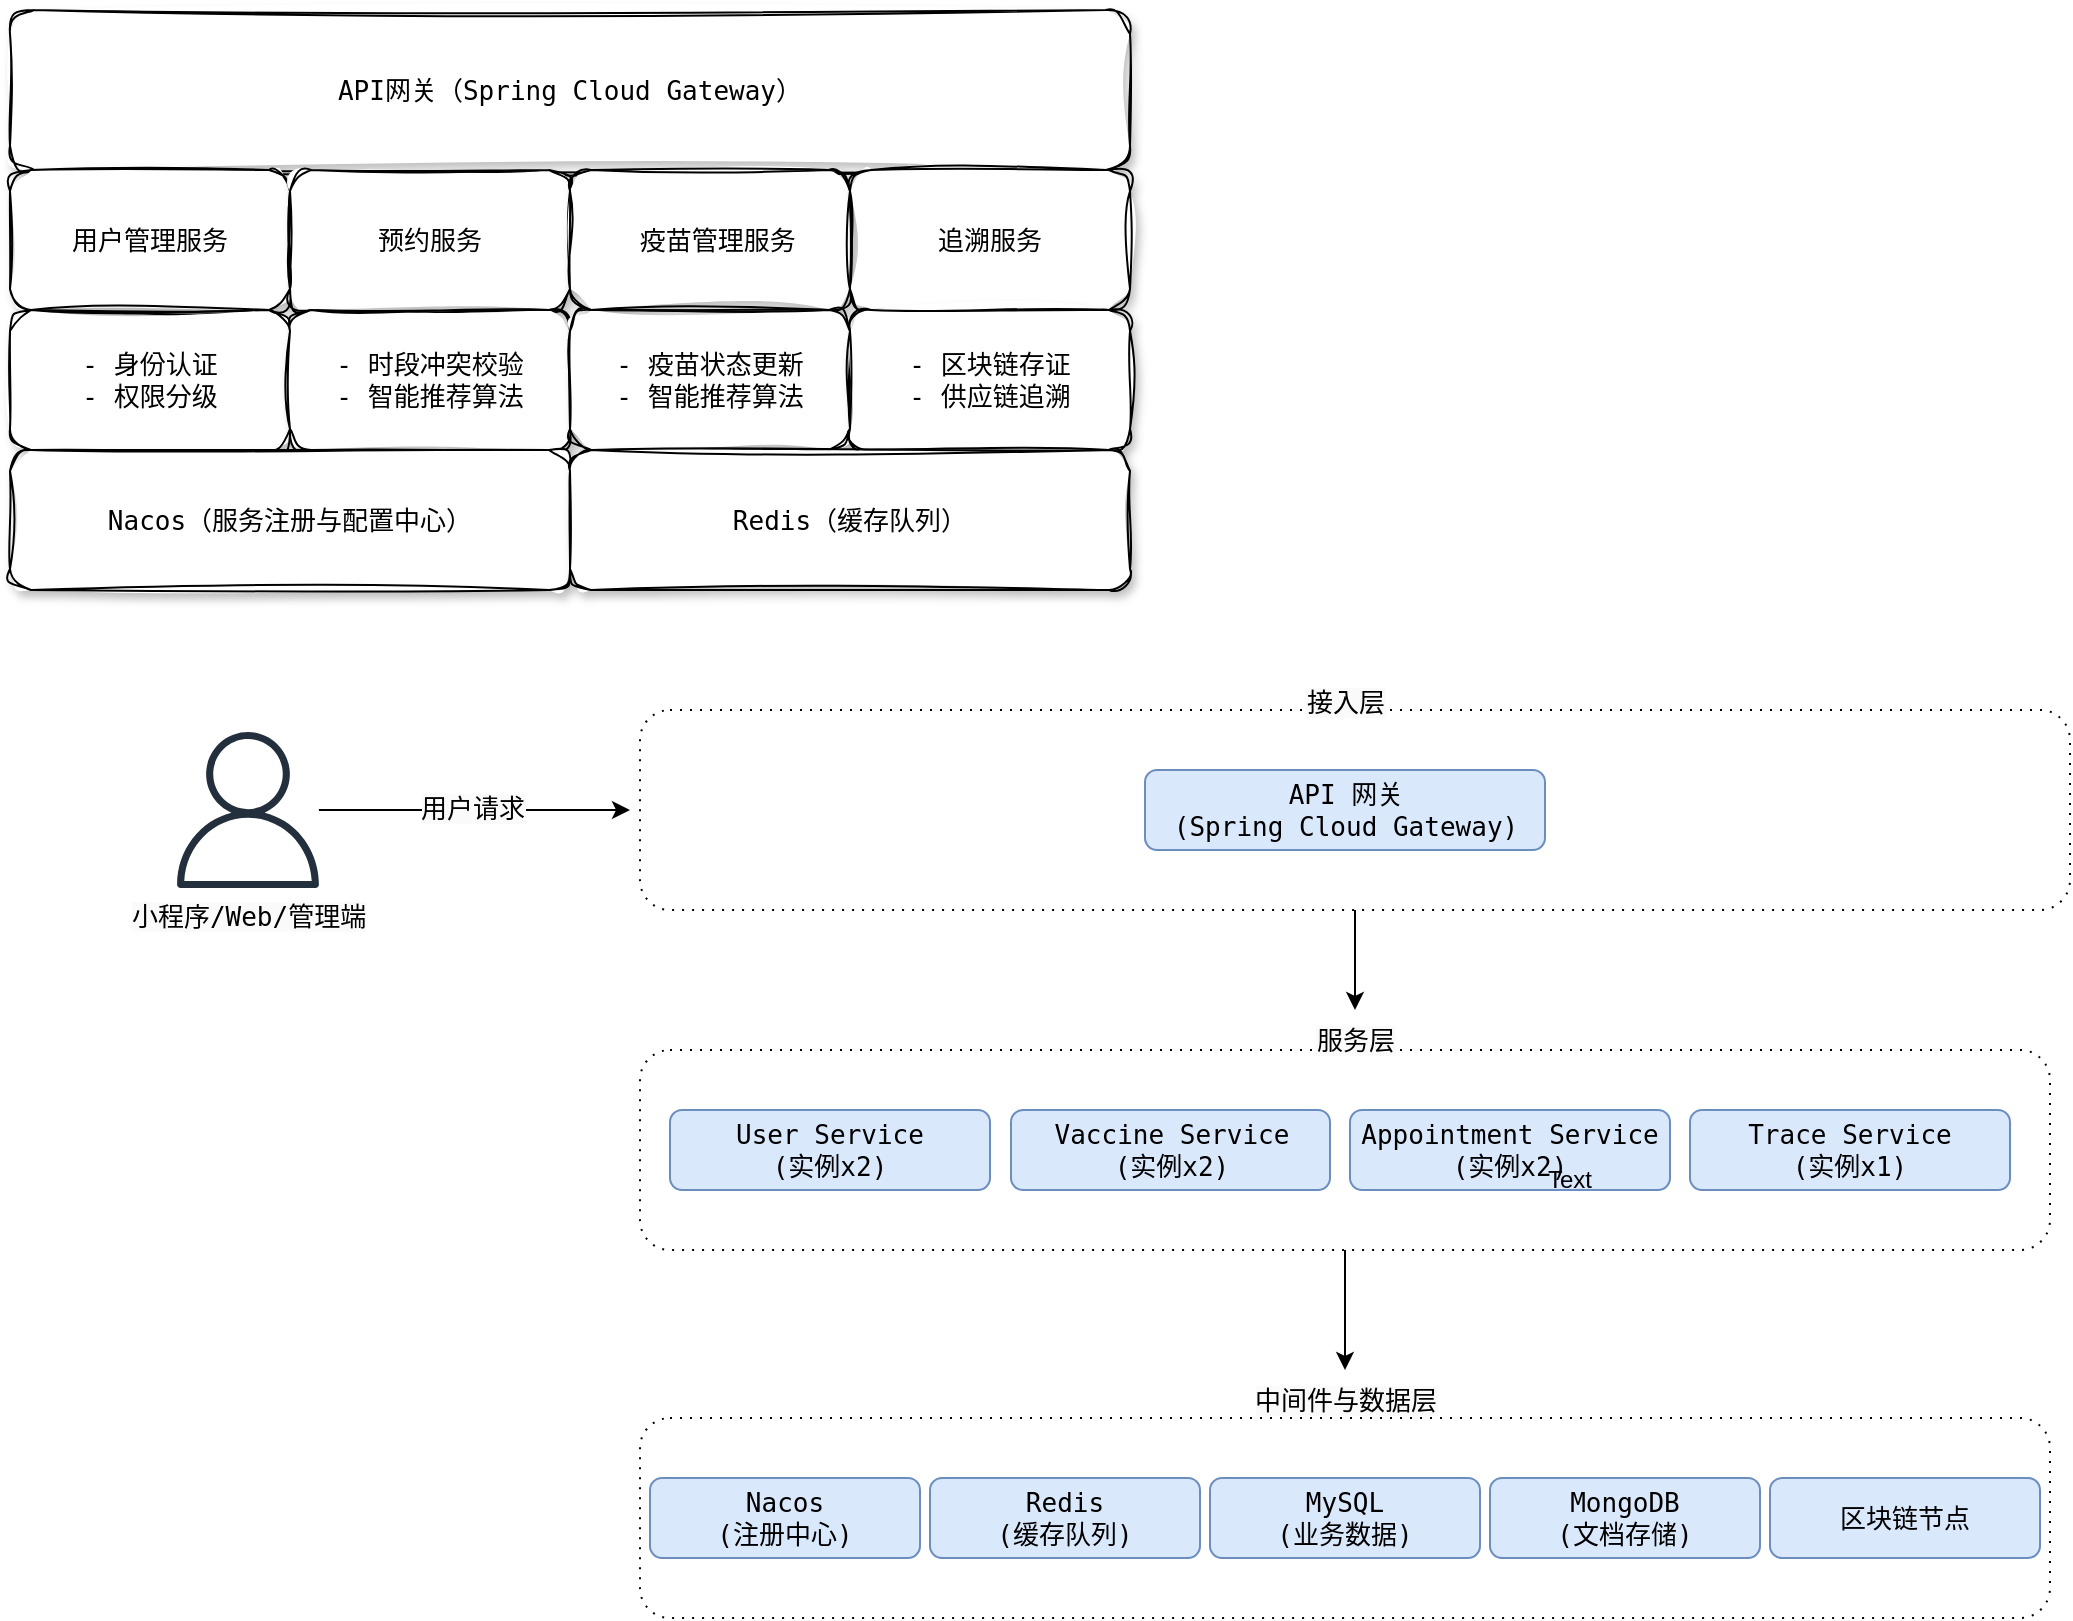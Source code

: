 <mxfile version="27.0.3">
  <diagram name="第 1 页" id="VxLmsfFl5GbTY4NfgnjO">
    <mxGraphModel dx="1034" dy="1402" grid="1" gridSize="10" guides="1" tooltips="1" connect="1" arrows="1" fold="1" page="1" pageScale="1" pageWidth="1169" pageHeight="827" background="none" math="0" shadow="0">
      <root>
        <mxCell id="0" />
        <mxCell id="1" parent="0" />
        <mxCell id="P-O2WmCgX-pvdEC-6ExG-1" value="&lt;span style=&quot;font-family: &amp;quot;Cascadia Code&amp;quot;, &amp;quot;Fira Code&amp;quot;, Consolas, monospace; font-size: 13px; text-align: start; white-space: pre;&quot;&gt;API网关（Spring Cloud Gateway）&lt;/span&gt;" style="rounded=1;whiteSpace=wrap;html=1;labelBackgroundColor=none;fontColor=default;textShadow=0;glass=0;shadow=1;sketch=1;curveFitting=1;jiggle=2;" parent="1" vertex="1">
          <mxGeometry x="10" y="-290" width="560" height="80" as="geometry" />
        </mxCell>
        <mxCell id="P-O2WmCgX-pvdEC-6ExG-2" value="&lt;span style=&quot;font-family: &amp;quot;Cascadia Code&amp;quot;, &amp;quot;Fira Code&amp;quot;, Consolas, monospace; font-size: 13px; text-align: start; white-space: pre;&quot;&gt;用户管理服务&lt;/span&gt;" style="rounded=1;whiteSpace=wrap;html=1;labelBackgroundColor=none;fontColor=default;textShadow=0;glass=0;shadow=1;sketch=1;curveFitting=1;jiggle=2;" parent="1" vertex="1">
          <mxGeometry x="10" y="-210" width="140" height="70" as="geometry" />
        </mxCell>
        <mxCell id="P-O2WmCgX-pvdEC-6ExG-5" value="&lt;span style=&quot;font-family: &amp;quot;Cascadia Code&amp;quot;, &amp;quot;Fira Code&amp;quot;, Consolas, monospace; font-size: 13px; text-align: start; white-space: pre;&quot;&gt;预约服务&lt;/span&gt;" style="rounded=1;whiteSpace=wrap;html=1;labelBackgroundColor=none;fontColor=default;textShadow=0;glass=0;shadow=1;sketch=1;curveFitting=1;jiggle=2;" parent="1" vertex="1">
          <mxGeometry x="150" y="-210" width="140" height="70" as="geometry" />
        </mxCell>
        <mxCell id="P-O2WmCgX-pvdEC-6ExG-6" value="&lt;span style=&quot;font-family: &amp;quot;Cascadia Code&amp;quot;, &amp;quot;Fira Code&amp;quot;, Consolas, monospace; font-size: 13px; text-align: start; white-space: pre;&quot;&gt; 疫苗管理服务&lt;/span&gt;" style="rounded=1;whiteSpace=wrap;html=1;labelBackgroundColor=none;fontColor=default;textShadow=0;glass=0;shadow=1;sketch=1;curveFitting=1;jiggle=2;" parent="1" vertex="1">
          <mxGeometry x="290" y="-210" width="140" height="70" as="geometry" />
        </mxCell>
        <mxCell id="P-O2WmCgX-pvdEC-6ExG-7" value="&lt;span style=&quot;font-family: &amp;quot;Cascadia Code&amp;quot;, &amp;quot;Fira Code&amp;quot;, Consolas, monospace; font-size: 13px; text-align: start; white-space: pre;&quot;&gt;追溯服务&lt;/span&gt;" style="rounded=1;whiteSpace=wrap;html=1;labelBackgroundColor=none;fontColor=default;textShadow=0;glass=0;shadow=1;sketch=1;curveFitting=1;jiggle=2;" parent="1" vertex="1">
          <mxGeometry x="430" y="-210" width="140" height="70" as="geometry" />
        </mxCell>
        <mxCell id="P-O2WmCgX-pvdEC-6ExG-8" value="&lt;span style=&quot;font-family: &amp;quot;Cascadia Code&amp;quot;, &amp;quot;Fira Code&amp;quot;, Consolas, monospace; font-size: 13px; text-align: start; white-space: pre;&quot;&gt;- 身份认证&lt;br&gt;- 权限分级&lt;br&gt;&lt;/span&gt;" style="rounded=1;whiteSpace=wrap;html=1;labelBackgroundColor=none;fontColor=default;textShadow=0;glass=0;shadow=1;sketch=1;curveFitting=1;jiggle=2;" parent="1" vertex="1">
          <mxGeometry x="10" y="-140" width="140" height="70" as="geometry" />
        </mxCell>
        <mxCell id="P-O2WmCgX-pvdEC-6ExG-9" value="&lt;span style=&quot;font-family: &amp;quot;Cascadia Code&amp;quot;, &amp;quot;Fira Code&amp;quot;, Consolas, monospace; font-size: 13px; text-align: start; white-space: pre;&quot;&gt;- 时段冲突校验&lt;br&gt;- 智能推荐算法&lt;br&gt;&lt;/span&gt;" style="rounded=1;whiteSpace=wrap;html=1;labelBackgroundColor=none;fontColor=default;textShadow=0;glass=0;shadow=1;sketch=1;curveFitting=1;jiggle=2;" parent="1" vertex="1">
          <mxGeometry x="150" y="-140" width="140" height="70" as="geometry" />
        </mxCell>
        <mxCell id="P-O2WmCgX-pvdEC-6ExG-10" value="&lt;span style=&quot;font-family: &amp;quot;Cascadia Code&amp;quot;, &amp;quot;Fira Code&amp;quot;, Consolas, monospace; font-size: 13px; text-align: start; white-space: pre;&quot;&gt;- 疫苗状态更新&lt;br&gt;- 智能推荐算法&lt;/span&gt;" style="rounded=1;whiteSpace=wrap;html=1;labelBackgroundColor=none;fontColor=default;textShadow=0;glass=0;shadow=1;sketch=1;curveFitting=1;jiggle=2;" parent="1" vertex="1">
          <mxGeometry x="290" y="-140" width="140" height="70" as="geometry" />
        </mxCell>
        <mxCell id="P-O2WmCgX-pvdEC-6ExG-11" value="&lt;span style=&quot;font-family: &amp;quot;Cascadia Code&amp;quot;, &amp;quot;Fira Code&amp;quot;, Consolas, monospace; font-size: 13px; text-align: start; white-space: pre;&quot;&gt;- 区块链存证&lt;br&gt;- 供应链追溯&lt;br&gt;&lt;/span&gt;" style="rounded=1;whiteSpace=wrap;html=1;labelBackgroundColor=none;fontColor=default;textShadow=0;glass=0;shadow=1;sketch=1;curveFitting=1;jiggle=2;" parent="1" vertex="1">
          <mxGeometry x="430" y="-140" width="140" height="70" as="geometry" />
        </mxCell>
        <mxCell id="P-O2WmCgX-pvdEC-6ExG-12" value="&lt;span style=&quot;font-family: &amp;quot;Cascadia Code&amp;quot;, &amp;quot;Fira Code&amp;quot;, Consolas, monospace; font-size: 13px; text-align: start; white-space: pre;&quot;&gt;Nacos（服务注册与配置中心）&lt;/span&gt;" style="rounded=1;whiteSpace=wrap;html=1;labelBackgroundColor=none;fontColor=default;textShadow=0;glass=0;shadow=1;sketch=1;curveFitting=1;jiggle=2;" parent="1" vertex="1">
          <mxGeometry x="10" y="-70" width="280" height="70" as="geometry" />
        </mxCell>
        <mxCell id="P-O2WmCgX-pvdEC-6ExG-14" value="&lt;span style=&quot;font-family: &amp;quot;Cascadia Code&amp;quot;, &amp;quot;Fira Code&amp;quot;, Consolas, monospace; font-size: 13px; text-align: start; white-space: pre;&quot;&gt;Redis（缓存队列）&lt;/span&gt;" style="rounded=1;whiteSpace=wrap;html=1;labelBackgroundColor=none;fontColor=default;textShadow=0;glass=0;shadow=1;sketch=1;curveFitting=1;jiggle=2;" parent="1" vertex="1">
          <mxGeometry x="290" y="-70" width="280" height="70" as="geometry" />
        </mxCell>
        <mxCell id="RYndFMLu5m47OOJ0UMc0-26" value="" style="edgeStyle=orthogonalEdgeStyle;rounded=0;orthogonalLoop=1;jettySize=auto;html=1;" edge="1" parent="1" source="RYndFMLu5m47OOJ0UMc0-2" target="RYndFMLu5m47OOJ0UMc0-22">
          <mxGeometry relative="1" as="geometry" />
        </mxCell>
        <mxCell id="RYndFMLu5m47OOJ0UMc0-2" value="" style="rounded=1;whiteSpace=wrap;html=1;dashed=1;dashPattern=1 4;fillColor=none;" vertex="1" parent="1">
          <mxGeometry x="325" y="60" width="715" height="100" as="geometry" />
        </mxCell>
        <mxCell id="RYndFMLu5m47OOJ0UMc0-1" value="&lt;span style=&quot;font-family: &amp;quot;Cascadia Code&amp;quot;, &amp;quot;Fira Code&amp;quot;, Consolas, monospace; font-size: 13px; text-align: start; white-space: pre;&quot;&gt;API 网关&lt;br&gt;&lt;/span&gt;&lt;span style=&quot;font-family: &amp;quot;Cascadia Code&amp;quot;, &amp;quot;Fira Code&amp;quot;, Consolas, monospace; font-size: 13px; text-align: start; white-space: pre;&quot;&gt;(Spring Cloud Gateway)&lt;/span&gt;&lt;span style=&quot;font-family: &amp;quot;Cascadia Code&amp;quot;, &amp;quot;Fira Code&amp;quot;, Consolas, monospace; font-size: 13px; text-align: start; white-space: pre;&quot;&gt;&lt;/span&gt;" style="rounded=1;whiteSpace=wrap;html=1;fillColor=#dae8fc;strokeColor=#6c8ebf;fontColor=default;labelBackgroundColor=none;" vertex="1" parent="1">
          <mxGeometry x="577.5" y="90" width="200" height="40" as="geometry" />
        </mxCell>
        <mxCell id="RYndFMLu5m47OOJ0UMc0-5" style="edgeStyle=orthogonalEdgeStyle;rounded=0;orthogonalLoop=1;jettySize=auto;html=1;" edge="1" parent="1" source="RYndFMLu5m47OOJ0UMc0-3">
          <mxGeometry relative="1" as="geometry">
            <mxPoint x="320" y="110" as="targetPoint" />
          </mxGeometry>
        </mxCell>
        <mxCell id="RYndFMLu5m47OOJ0UMc0-6" value="&lt;span style=&quot;font-family: &amp;quot;Cascadia Code&amp;quot;, &amp;quot;Fira Code&amp;quot;, Consolas, monospace; font-size: 13px; text-align: start; white-space-collapse: preserve; background-color: rgb(250, 250, 250);&quot;&gt;用户请求&lt;/span&gt;" style="edgeLabel;html=1;align=center;verticalAlign=middle;resizable=0;points=[];" vertex="1" connectable="0" parent="RYndFMLu5m47OOJ0UMc0-5">
          <mxGeometry x="-0.019" y="1" relative="1" as="geometry">
            <mxPoint as="offset" />
          </mxGeometry>
        </mxCell>
        <mxCell id="RYndFMLu5m47OOJ0UMc0-3" value="&lt;span style=&quot;color: rgb(0, 0, 0); font-family: &amp;quot;Cascadia Code&amp;quot;, &amp;quot;Fira Code&amp;quot;, Consolas, monospace; font-size: 13px; text-align: start; white-space-collapse: preserve; background-color: rgb(250, 250, 250);&quot;&gt;小程序/Web/管理端&lt;/span&gt;" style="sketch=0;outlineConnect=0;fontColor=#232F3E;gradientColor=none;fillColor=#232F3D;strokeColor=none;dashed=0;verticalLabelPosition=bottom;verticalAlign=top;align=center;html=1;fontSize=12;fontStyle=0;aspect=fixed;pointerEvents=1;shape=mxgraph.aws4.user;" vertex="1" parent="1">
          <mxGeometry x="90" y="71" width="78" height="78" as="geometry" />
        </mxCell>
        <mxCell id="RYndFMLu5m47OOJ0UMc0-27" value="" style="edgeStyle=orthogonalEdgeStyle;rounded=0;orthogonalLoop=1;jettySize=auto;html=1;" edge="1" parent="1" source="RYndFMLu5m47OOJ0UMc0-7" target="RYndFMLu5m47OOJ0UMc0-23">
          <mxGeometry relative="1" as="geometry" />
        </mxCell>
        <mxCell id="RYndFMLu5m47OOJ0UMc0-7" value="" style="rounded=1;whiteSpace=wrap;html=1;dashed=1;dashPattern=1 4;fillColor=none;labelBackgroundColor=none;" vertex="1" parent="1">
          <mxGeometry x="325" y="230" width="705" height="100" as="geometry" />
        </mxCell>
        <mxCell id="RYndFMLu5m47OOJ0UMc0-8" value="&lt;span style=&quot;font-family: &amp;quot;Cascadia Code&amp;quot;, &amp;quot;Fira Code&amp;quot;, Consolas, monospace; font-size: 13px; text-align: start; white-space: pre;&quot;&gt;User &lt;/span&gt;&lt;span style=&quot;font-family: &amp;quot;Cascadia Code&amp;quot;, &amp;quot;Fira Code&amp;quot;, Consolas, monospace; font-size: 13px; text-align: start; white-space: pre;&quot;&gt;Service&lt;br&gt;(实例x2)&lt;br&gt;&lt;/span&gt;" style="rounded=1;whiteSpace=wrap;html=1;fillColor=#dae8fc;strokeColor=#6c8ebf;fontColor=default;labelBackgroundColor=none;" vertex="1" parent="1">
          <mxGeometry x="340" y="260" width="160" height="40" as="geometry" />
        </mxCell>
        <mxCell id="RYndFMLu5m47OOJ0UMc0-9" value="&lt;span style=&quot;font-family: &amp;quot;Cascadia Code&amp;quot;, &amp;quot;Fira Code&amp;quot;, Consolas, monospace; font-size: 13px; text-align: start; white-space: pre;&quot;&gt;Vaccine &lt;/span&gt;&lt;span style=&quot;font-family: &amp;quot;Cascadia Code&amp;quot;, &amp;quot;Fira Code&amp;quot;, Consolas, monospace; font-size: 13px; text-align: start; white-space: pre;&quot;&gt;Service&lt;br&gt;(实例x2)&lt;br&gt;&lt;/span&gt;" style="rounded=1;whiteSpace=wrap;html=1;fillColor=#dae8fc;strokeColor=#6c8ebf;fontColor=default;labelBackgroundColor=none;" vertex="1" parent="1">
          <mxGeometry x="510.5" y="260" width="159.5" height="40" as="geometry" />
        </mxCell>
        <mxCell id="RYndFMLu5m47OOJ0UMc0-10" value="&lt;span style=&quot;font-family: &amp;quot;Cascadia Code&amp;quot;, &amp;quot;Fira Code&amp;quot;, Consolas, monospace; font-size: 13px; text-align: start; white-space: pre;&quot;&gt;Appointment &lt;/span&gt;&lt;span style=&quot;font-family: &amp;quot;Cascadia Code&amp;quot;, &amp;quot;Fira Code&amp;quot;, Consolas, monospace; font-size: 13px; text-align: start; white-space: pre;&quot;&gt;Service&lt;br&gt;(实例x2)&lt;br&gt;&lt;/span&gt;" style="rounded=1;whiteSpace=wrap;html=1;fillColor=#dae8fc;strokeColor=#6c8ebf;fontColor=default;labelBackgroundColor=none;" vertex="1" parent="1">
          <mxGeometry x="680" y="260" width="160" height="40" as="geometry" />
        </mxCell>
        <mxCell id="RYndFMLu5m47OOJ0UMc0-11" value="&lt;span style=&quot;font-family: &amp;quot;Cascadia Code&amp;quot;, &amp;quot;Fira Code&amp;quot;, Consolas, monospace; font-size: 13px; text-align: start; white-space: pre;&quot;&gt;Trace &lt;/span&gt;&lt;span style=&quot;font-family: &amp;quot;Cascadia Code&amp;quot;, &amp;quot;Fira Code&amp;quot;, Consolas, monospace; font-size: 13px; text-align: start; white-space: pre;&quot;&gt;Service&lt;br&gt;(实例x1)&lt;br&gt;&lt;/span&gt;" style="rounded=1;whiteSpace=wrap;html=1;fillColor=#dae8fc;strokeColor=#6c8ebf;fontColor=default;labelBackgroundColor=none;" vertex="1" parent="1">
          <mxGeometry x="850" y="260" width="160" height="40" as="geometry" />
        </mxCell>
        <mxCell id="RYndFMLu5m47OOJ0UMc0-12" value="" style="rounded=1;whiteSpace=wrap;html=1;dashed=1;dashPattern=1 4;fillColor=none;labelBackgroundColor=none;fontColor=default;" vertex="1" parent="1">
          <mxGeometry x="325" y="414" width="705" height="100" as="geometry" />
        </mxCell>
        <mxCell id="RYndFMLu5m47OOJ0UMc0-13" value="&lt;span style=&quot;font-family: &amp;quot;Cascadia Code&amp;quot;, &amp;quot;Fira Code&amp;quot;, Consolas, monospace; font-size: 13px; text-align: start; white-space: pre;&quot;&gt;Nacos&lt;br&gt;(注册中心)&lt;br&gt;&lt;/span&gt;&lt;span style=&quot;font-family: &amp;quot;Cascadia Code&amp;quot;, &amp;quot;Fira Code&amp;quot;, Consolas, monospace; font-size: 13px; text-align: start; white-space: pre;&quot;&gt;&lt;/span&gt;" style="rounded=1;whiteSpace=wrap;html=1;fillColor=#dae8fc;strokeColor=#6c8ebf;fontColor=default;labelBackgroundColor=none;" vertex="1" parent="1">
          <mxGeometry x="330" y="444" width="135" height="40" as="geometry" />
        </mxCell>
        <mxCell id="RYndFMLu5m47OOJ0UMc0-14" value="&lt;span style=&quot;font-family: &amp;quot;Cascadia Code&amp;quot;, &amp;quot;Fira Code&amp;quot;, Consolas, monospace; font-size: 13px; text-align: start; white-space: pre;&quot;&gt;Redis&lt;br&gt;(缓存队列)&lt;br&gt;&lt;/span&gt;" style="rounded=1;whiteSpace=wrap;html=1;fillColor=#dae8fc;strokeColor=#6c8ebf;fontColor=default;labelBackgroundColor=none;" vertex="1" parent="1">
          <mxGeometry x="470" y="444" width="135" height="40" as="geometry" />
        </mxCell>
        <mxCell id="RYndFMLu5m47OOJ0UMc0-15" value="&lt;span style=&quot;font-family: &amp;quot;Cascadia Code&amp;quot;, &amp;quot;Fira Code&amp;quot;, Consolas, monospace; font-size: 13px; text-align: start; white-space: pre;&quot;&gt;MySQL&lt;br&gt;(业务数据)&lt;br&gt;&lt;/span&gt;" style="rounded=1;whiteSpace=wrap;html=1;fillColor=#dae8fc;strokeColor=#6c8ebf;fontColor=default;labelBackgroundColor=none;" vertex="1" parent="1">
          <mxGeometry x="610" y="444" width="135" height="40" as="geometry" />
        </mxCell>
        <mxCell id="RYndFMLu5m47OOJ0UMc0-16" value="&lt;span style=&quot;font-family: &amp;quot;Cascadia Code&amp;quot;, &amp;quot;Fira Code&amp;quot;, Consolas, monospace; font-size: 13px; text-align: start; white-space: pre;&quot;&gt;MongoDB&lt;br&gt;(文档存储)&lt;br&gt;&lt;/span&gt;" style="rounded=1;whiteSpace=wrap;html=1;fillColor=#dae8fc;strokeColor=#6c8ebf;fontColor=default;labelBackgroundColor=none;" vertex="1" parent="1">
          <mxGeometry x="750" y="444" width="135" height="40" as="geometry" />
        </mxCell>
        <mxCell id="RYndFMLu5m47OOJ0UMc0-17" value="&lt;span style=&quot;font-family: &amp;quot;Cascadia Code&amp;quot;, &amp;quot;Fira Code&amp;quot;, Consolas, monospace; font-size: 13px; text-align: start; white-space: pre;&quot;&gt;区块链节点&lt;br&gt;&lt;/span&gt;&lt;span style=&quot;font-family: &amp;quot;Cascadia Code&amp;quot;, &amp;quot;Fira Code&amp;quot;, Consolas, monospace; font-size: 13px; text-align: start; white-space: pre;&quot;&gt;&lt;/span&gt;" style="rounded=1;whiteSpace=wrap;html=1;fillColor=#dae8fc;strokeColor=#6c8ebf;fontColor=default;labelBackgroundColor=none;" vertex="1" parent="1">
          <mxGeometry x="890" y="444" width="135" height="40" as="geometry" />
        </mxCell>
        <mxCell id="RYndFMLu5m47OOJ0UMc0-20" value="Text" style="text;html=1;align=center;verticalAlign=middle;whiteSpace=wrap;rounded=0;" vertex="1" parent="1">
          <mxGeometry x="760" y="280" width="60" height="30" as="geometry" />
        </mxCell>
        <mxCell id="RYndFMLu5m47OOJ0UMc0-21" value="&lt;span style=&quot;font-family: &amp;quot;Cascadia Code&amp;quot;, &amp;quot;Fira Code&amp;quot;, Consolas, monospace; font-size: 13px; text-align: start; white-space: pre; background-color: rgb(250, 250, 250);&quot;&gt;接入层&lt;/span&gt;" style="text;html=1;align=center;verticalAlign=middle;whiteSpace=wrap;rounded=0;" vertex="1" parent="1">
          <mxGeometry x="647.5" y="41" width="60" height="30" as="geometry" />
        </mxCell>
        <mxCell id="RYndFMLu5m47OOJ0UMc0-22" value="&lt;span style=&quot;font-family: &amp;quot;Cascadia Code&amp;quot;, &amp;quot;Fira Code&amp;quot;, Consolas, monospace; font-size: 13px; text-align: start; white-space: pre; background-color: rgb(250, 250, 250);&quot;&gt;服务层&lt;/span&gt;" style="text;html=1;align=center;verticalAlign=middle;whiteSpace=wrap;rounded=0;" vertex="1" parent="1">
          <mxGeometry x="652.5" y="210" width="60" height="30" as="geometry" />
        </mxCell>
        <mxCell id="RYndFMLu5m47OOJ0UMc0-23" value="&lt;span style=&quot;font-family: &amp;quot;Cascadia Code&amp;quot;, &amp;quot;Fira Code&amp;quot;, Consolas, monospace; font-size: 13px; text-align: start; white-space: pre; background-color: rgb(250, 250, 250);&quot;&gt;中间件与数据层&lt;/span&gt;" style="text;html=1;align=center;verticalAlign=middle;whiteSpace=wrap;rounded=0;" vertex="1" parent="1">
          <mxGeometry x="647.5" y="390" width="60" height="30" as="geometry" />
        </mxCell>
      </root>
    </mxGraphModel>
  </diagram>
</mxfile>
